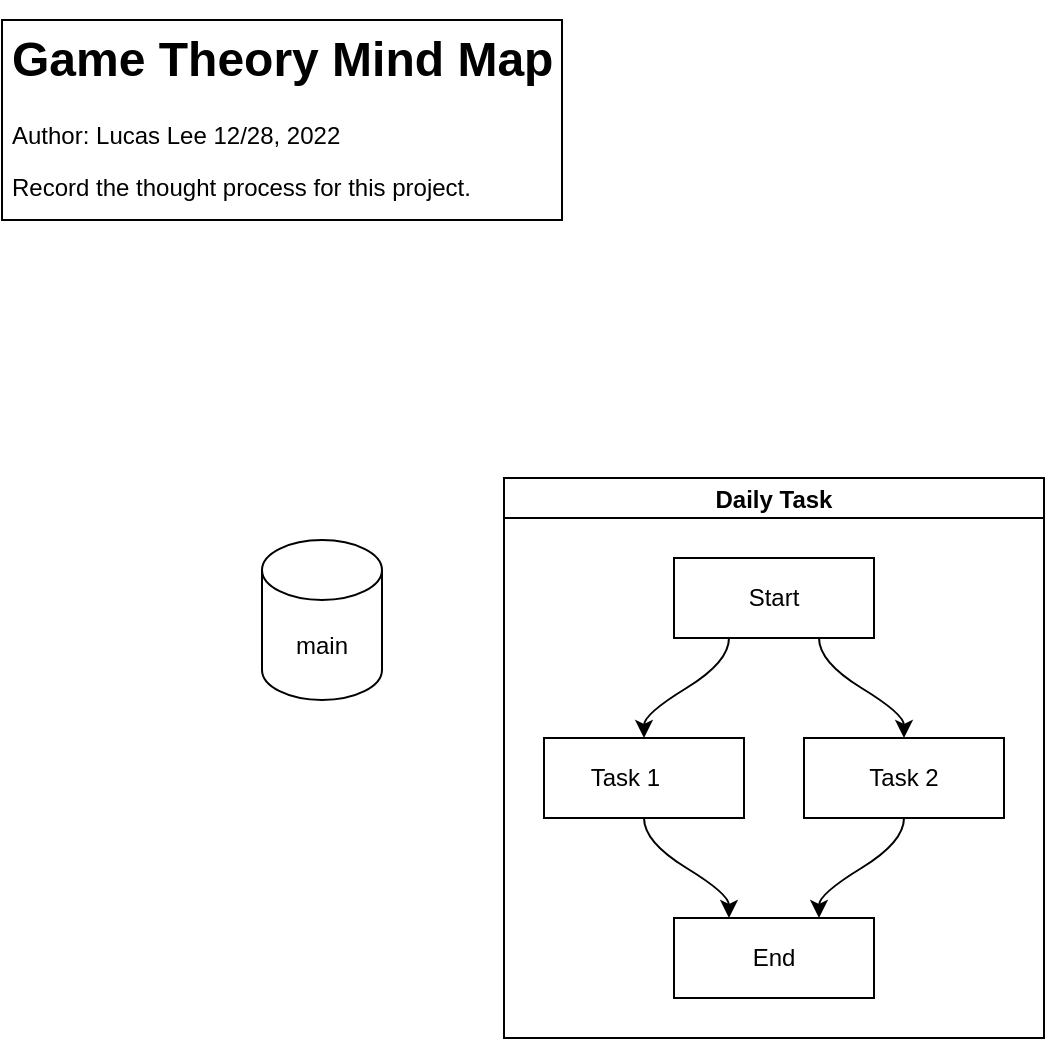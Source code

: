 <mxfile>
    <diagram id="ldE0Lab0Q4reHGOU3hBw" name="第1頁">
        <mxGraphModel dx="857" dy="960" grid="1" gridSize="10" guides="1" tooltips="1" connect="1" arrows="1" fold="1" page="1" pageScale="1" pageWidth="827" pageHeight="1169" math="0" shadow="0">
            <root>
                <mxCell id="0"/>
                <mxCell id="1" parent="0"/>
                <mxCell id="2" value="&lt;h1&gt;Game Theory Mind Map&lt;/h1&gt;&lt;p&gt;Author: Lucas Lee 12/28, 2022&lt;/p&gt;&lt;p&gt;Record the thought process for this project.&lt;/p&gt;" style="text;html=1;strokeColor=default;fillColor=none;spacing=5;spacingTop=-20;whiteSpace=wrap;overflow=hidden;rounded=0;" vertex="1" parent="1">
                    <mxGeometry x="20" y="20" width="280" height="100" as="geometry"/>
                </mxCell>
                <mxCell id="3" value="main" style="shape=cylinder3;whiteSpace=wrap;html=1;boundedLbl=1;backgroundOutline=1;size=15;strokeColor=default;" vertex="1" parent="1">
                    <mxGeometry x="150" y="280" width="60" height="80" as="geometry"/>
                </mxCell>
                <mxCell id="21" value="Daily Task" style="swimlane;startSize=20;horizontal=1;childLayout=flowLayout;flowOrientation=north;resizable=0;interRankCellSpacing=50;containerType=tree;strokeColor=default;" vertex="1" parent="1">
                    <mxGeometry x="271" y="249" width="270" height="280" as="geometry"/>
                </mxCell>
                <mxCell id="22" value="Start" style="whiteSpace=wrap;html=1;strokeColor=default;" vertex="1" parent="21">
                    <mxGeometry x="85" y="40" width="100" height="40" as="geometry"/>
                </mxCell>
                <mxCell id="23" value="Task 1&lt;span style=&quot;white-space: pre&quot;&gt;&#9;&lt;/span&gt;" style="whiteSpace=wrap;html=1;strokeColor=default;" vertex="1" parent="21">
                    <mxGeometry x="20" y="130" width="100" height="40" as="geometry"/>
                </mxCell>
                <mxCell id="24" value="" style="html=1;curved=1;noEdgeStyle=1;orthogonal=1;" edge="1" parent="21" source="22" target="23">
                    <mxGeometry relative="1" as="geometry">
                        <Array as="points">
                            <mxPoint x="112.5" y="92"/>
                            <mxPoint x="70" y="118"/>
                        </Array>
                    </mxGeometry>
                </mxCell>
                <mxCell id="25" value="Task 2" style="whiteSpace=wrap;html=1;strokeColor=default;" vertex="1" parent="21">
                    <mxGeometry x="150" y="130" width="100" height="40" as="geometry"/>
                </mxCell>
                <mxCell id="26" value="" style="html=1;curved=1;noEdgeStyle=1;orthogonal=1;" edge="1" parent="21" source="22" target="25">
                    <mxGeometry relative="1" as="geometry">
                        <Array as="points">
                            <mxPoint x="157.5" y="92"/>
                            <mxPoint x="200" y="118"/>
                        </Array>
                    </mxGeometry>
                </mxCell>
                <mxCell id="27" value="End" style="whiteSpace=wrap;html=1;strokeColor=default;" vertex="1" parent="21">
                    <mxGeometry x="85" y="220" width="100" height="40" as="geometry"/>
                </mxCell>
                <mxCell id="28" value="" style="html=1;curved=1;noEdgeStyle=1;orthogonal=1;" edge="1" parent="21" source="23" target="27">
                    <mxGeometry relative="1" as="geometry">
                        <Array as="points">
                            <mxPoint x="70" y="182"/>
                            <mxPoint x="112.5" y="208"/>
                        </Array>
                    </mxGeometry>
                </mxCell>
                <mxCell id="29" value="" style="html=1;curved=1;noEdgeStyle=1;orthogonal=1;" edge="1" parent="21" source="25" target="27">
                    <mxGeometry relative="1" as="geometry">
                        <Array as="points">
                            <mxPoint x="200" y="182"/>
                            <mxPoint x="157.5" y="208"/>
                        </Array>
                    </mxGeometry>
                </mxCell>
            </root>
        </mxGraphModel>
    </diagram>
</mxfile>